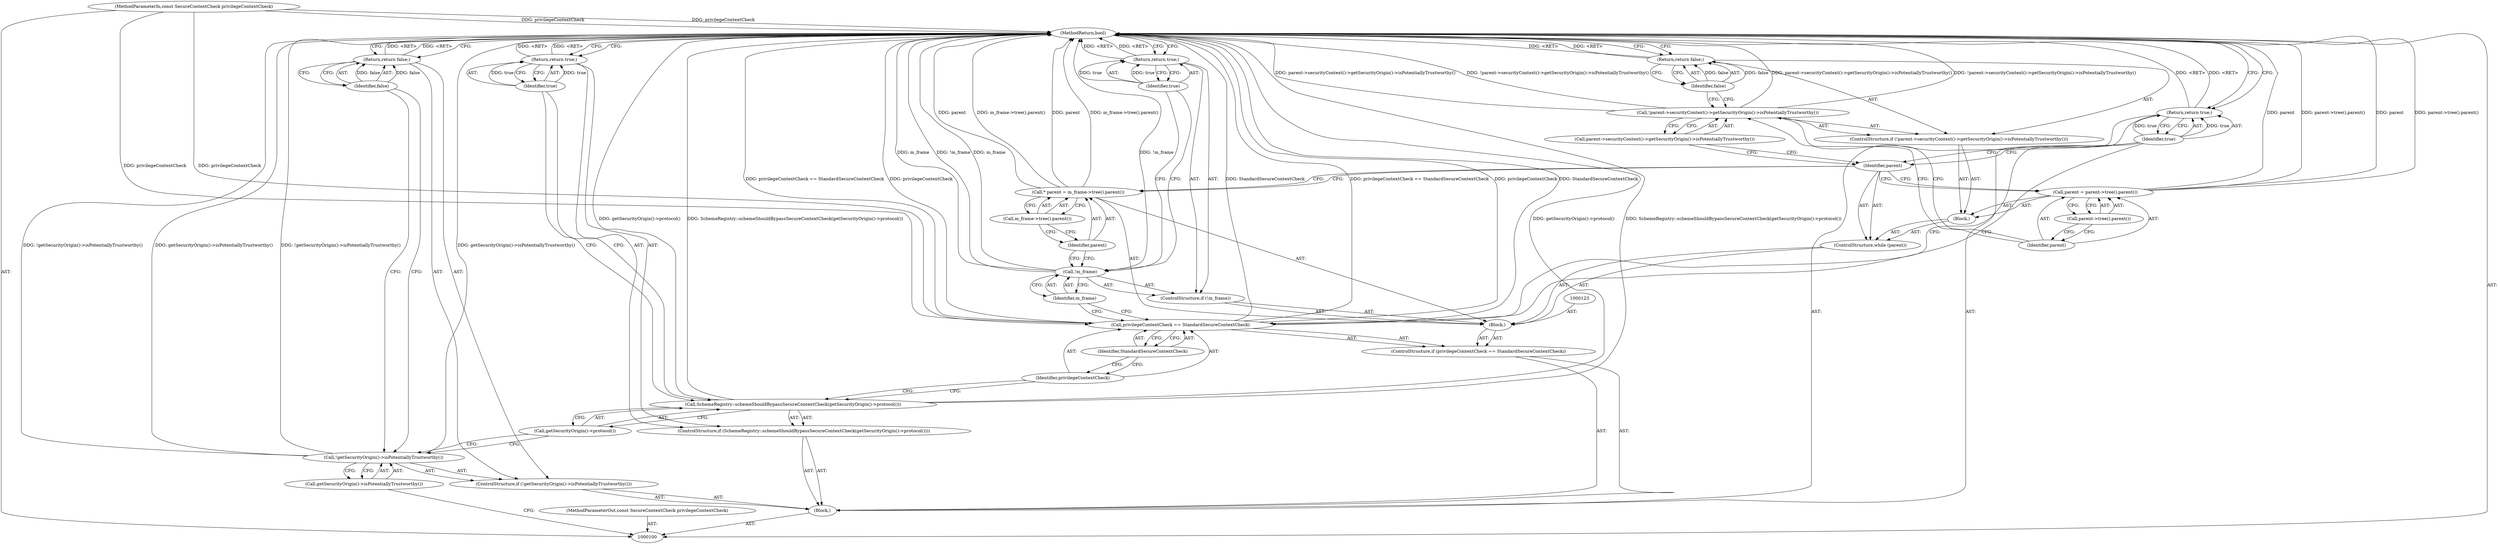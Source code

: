 digraph "0_Chrome_8353baf8d1504dbdd4ad7584ff2466de657521cd_0" {
"1000140" [label="(MethodReturn,bool)"];
"1000101" [label="(MethodParameterIn,const SecureContextCheck privilegeContextCheck)"];
"1000180" [label="(MethodParameterOut,const SecureContextCheck privilegeContextCheck)"];
"1000119" [label="(Call,!m_frame)"];
"1000120" [label="(Identifier,m_frame)"];
"1000118" [label="(ControlStructure,if (!m_frame))"];
"1000121" [label="(Return,return true;)"];
"1000122" [label="(Identifier,true)"];
"1000124" [label="(Call,* parent = m_frame->tree().parent())"];
"1000125" [label="(Identifier,parent)"];
"1000126" [label="(Call,m_frame->tree().parent())"];
"1000117" [label="(Block,)"];
"1000128" [label="(Identifier,parent)"];
"1000129" [label="(Block,)"];
"1000127" [label="(ControlStructure,while (parent))"];
"1000130" [label="(ControlStructure,if (!parent->securityContext()->getSecurityOrigin()->isPotentiallyTrustworthy()))"];
"1000131" [label="(Call,!parent->securityContext()->getSecurityOrigin()->isPotentiallyTrustworthy())"];
"1000132" [label="(Call,parent->securityContext()->getSecurityOrigin()->isPotentiallyTrustworthy())"];
"1000133" [label="(Return,return false;)"];
"1000134" [label="(Identifier,false)"];
"1000135" [label="(Call,parent = parent->tree().parent())"];
"1000136" [label="(Identifier,parent)"];
"1000137" [label="(Call,parent->tree().parent())"];
"1000139" [label="(Identifier,true)"];
"1000138" [label="(Return,return true;)"];
"1000102" [label="(Block,)"];
"1000103" [label="(ControlStructure,if (!getSecurityOrigin()->isPotentiallyTrustworthy()))"];
"1000104" [label="(Call,!getSecurityOrigin()->isPotentiallyTrustworthy())"];
"1000105" [label="(Call,getSecurityOrigin()->isPotentiallyTrustworthy())"];
"1000107" [label="(Identifier,false)"];
"1000106" [label="(Return,return false;)"];
"1000108" [label="(ControlStructure,if (SchemeRegistry::schemeShouldBypassSecureContextCheck(getSecurityOrigin()->protocol())))"];
"1000110" [label="(Call,getSecurityOrigin()->protocol())"];
"1000109" [label="(Call,SchemeRegistry::schemeShouldBypassSecureContextCheck(getSecurityOrigin()->protocol()))"];
"1000112" [label="(Identifier,true)"];
"1000111" [label="(Return,return true;)"];
"1000116" [label="(Identifier,StandardSecureContextCheck)"];
"1000113" [label="(ControlStructure,if (privilegeContextCheck == StandardSecureContextCheck))"];
"1000114" [label="(Call,privilegeContextCheck == StandardSecureContextCheck)"];
"1000115" [label="(Identifier,privilegeContextCheck)"];
"1000140" -> "1000100"  [label="AST: "];
"1000140" -> "1000106"  [label="CFG: "];
"1000140" -> "1000111"  [label="CFG: "];
"1000140" -> "1000121"  [label="CFG: "];
"1000140" -> "1000133"  [label="CFG: "];
"1000140" -> "1000138"  [label="CFG: "];
"1000111" -> "1000140"  [label="DDG: <RET>"];
"1000121" -> "1000140"  [label="DDG: <RET>"];
"1000133" -> "1000140"  [label="DDG: <RET>"];
"1000124" -> "1000140"  [label="DDG: m_frame->tree().parent()"];
"1000124" -> "1000140"  [label="DDG: parent"];
"1000104" -> "1000140"  [label="DDG: !getSecurityOrigin()->isPotentiallyTrustworthy()"];
"1000104" -> "1000140"  [label="DDG: getSecurityOrigin()->isPotentiallyTrustworthy()"];
"1000114" -> "1000140"  [label="DDG: privilegeContextCheck == StandardSecureContextCheck"];
"1000114" -> "1000140"  [label="DDG: privilegeContextCheck"];
"1000114" -> "1000140"  [label="DDG: StandardSecureContextCheck"];
"1000131" -> "1000140"  [label="DDG: parent->securityContext()->getSecurityOrigin()->isPotentiallyTrustworthy()"];
"1000131" -> "1000140"  [label="DDG: !parent->securityContext()->getSecurityOrigin()->isPotentiallyTrustworthy()"];
"1000135" -> "1000140"  [label="DDG: parent"];
"1000135" -> "1000140"  [label="DDG: parent->tree().parent()"];
"1000119" -> "1000140"  [label="DDG: !m_frame"];
"1000119" -> "1000140"  [label="DDG: m_frame"];
"1000101" -> "1000140"  [label="DDG: privilegeContextCheck"];
"1000109" -> "1000140"  [label="DDG: getSecurityOrigin()->protocol()"];
"1000109" -> "1000140"  [label="DDG: SchemeRegistry::schemeShouldBypassSecureContextCheck(getSecurityOrigin()->protocol())"];
"1000138" -> "1000140"  [label="DDG: <RET>"];
"1000106" -> "1000140"  [label="DDG: <RET>"];
"1000101" -> "1000100"  [label="AST: "];
"1000101" -> "1000140"  [label="DDG: privilegeContextCheck"];
"1000101" -> "1000114"  [label="DDG: privilegeContextCheck"];
"1000180" -> "1000100"  [label="AST: "];
"1000119" -> "1000118"  [label="AST: "];
"1000119" -> "1000120"  [label="CFG: "];
"1000120" -> "1000119"  [label="AST: "];
"1000122" -> "1000119"  [label="CFG: "];
"1000125" -> "1000119"  [label="CFG: "];
"1000119" -> "1000140"  [label="DDG: !m_frame"];
"1000119" -> "1000140"  [label="DDG: m_frame"];
"1000120" -> "1000119"  [label="AST: "];
"1000120" -> "1000114"  [label="CFG: "];
"1000119" -> "1000120"  [label="CFG: "];
"1000118" -> "1000117"  [label="AST: "];
"1000119" -> "1000118"  [label="AST: "];
"1000121" -> "1000118"  [label="AST: "];
"1000121" -> "1000118"  [label="AST: "];
"1000121" -> "1000122"  [label="CFG: "];
"1000122" -> "1000121"  [label="AST: "];
"1000140" -> "1000121"  [label="CFG: "];
"1000121" -> "1000140"  [label="DDG: <RET>"];
"1000122" -> "1000121"  [label="DDG: true"];
"1000122" -> "1000121"  [label="AST: "];
"1000122" -> "1000119"  [label="CFG: "];
"1000121" -> "1000122"  [label="CFG: "];
"1000122" -> "1000121"  [label="DDG: true"];
"1000124" -> "1000117"  [label="AST: "];
"1000124" -> "1000126"  [label="CFG: "];
"1000125" -> "1000124"  [label="AST: "];
"1000126" -> "1000124"  [label="AST: "];
"1000128" -> "1000124"  [label="CFG: "];
"1000124" -> "1000140"  [label="DDG: m_frame->tree().parent()"];
"1000124" -> "1000140"  [label="DDG: parent"];
"1000125" -> "1000124"  [label="AST: "];
"1000125" -> "1000119"  [label="CFG: "];
"1000126" -> "1000125"  [label="CFG: "];
"1000126" -> "1000124"  [label="AST: "];
"1000126" -> "1000125"  [label="CFG: "];
"1000124" -> "1000126"  [label="CFG: "];
"1000117" -> "1000113"  [label="AST: "];
"1000118" -> "1000117"  [label="AST: "];
"1000123" -> "1000117"  [label="AST: "];
"1000124" -> "1000117"  [label="AST: "];
"1000127" -> "1000117"  [label="AST: "];
"1000128" -> "1000127"  [label="AST: "];
"1000128" -> "1000135"  [label="CFG: "];
"1000128" -> "1000124"  [label="CFG: "];
"1000132" -> "1000128"  [label="CFG: "];
"1000139" -> "1000128"  [label="CFG: "];
"1000129" -> "1000127"  [label="AST: "];
"1000130" -> "1000129"  [label="AST: "];
"1000135" -> "1000129"  [label="AST: "];
"1000127" -> "1000117"  [label="AST: "];
"1000128" -> "1000127"  [label="AST: "];
"1000129" -> "1000127"  [label="AST: "];
"1000130" -> "1000129"  [label="AST: "];
"1000131" -> "1000130"  [label="AST: "];
"1000133" -> "1000130"  [label="AST: "];
"1000131" -> "1000130"  [label="AST: "];
"1000131" -> "1000132"  [label="CFG: "];
"1000132" -> "1000131"  [label="AST: "];
"1000134" -> "1000131"  [label="CFG: "];
"1000136" -> "1000131"  [label="CFG: "];
"1000131" -> "1000140"  [label="DDG: parent->securityContext()->getSecurityOrigin()->isPotentiallyTrustworthy()"];
"1000131" -> "1000140"  [label="DDG: !parent->securityContext()->getSecurityOrigin()->isPotentiallyTrustworthy()"];
"1000132" -> "1000131"  [label="AST: "];
"1000132" -> "1000128"  [label="CFG: "];
"1000131" -> "1000132"  [label="CFG: "];
"1000133" -> "1000130"  [label="AST: "];
"1000133" -> "1000134"  [label="CFG: "];
"1000134" -> "1000133"  [label="AST: "];
"1000140" -> "1000133"  [label="CFG: "];
"1000133" -> "1000140"  [label="DDG: <RET>"];
"1000134" -> "1000133"  [label="DDG: false"];
"1000134" -> "1000133"  [label="AST: "];
"1000134" -> "1000131"  [label="CFG: "];
"1000133" -> "1000134"  [label="CFG: "];
"1000134" -> "1000133"  [label="DDG: false"];
"1000135" -> "1000129"  [label="AST: "];
"1000135" -> "1000137"  [label="CFG: "];
"1000136" -> "1000135"  [label="AST: "];
"1000137" -> "1000135"  [label="AST: "];
"1000128" -> "1000135"  [label="CFG: "];
"1000135" -> "1000140"  [label="DDG: parent"];
"1000135" -> "1000140"  [label="DDG: parent->tree().parent()"];
"1000136" -> "1000135"  [label="AST: "];
"1000136" -> "1000131"  [label="CFG: "];
"1000137" -> "1000136"  [label="CFG: "];
"1000137" -> "1000135"  [label="AST: "];
"1000137" -> "1000136"  [label="CFG: "];
"1000135" -> "1000137"  [label="CFG: "];
"1000139" -> "1000138"  [label="AST: "];
"1000139" -> "1000128"  [label="CFG: "];
"1000139" -> "1000114"  [label="CFG: "];
"1000138" -> "1000139"  [label="CFG: "];
"1000139" -> "1000138"  [label="DDG: true"];
"1000138" -> "1000102"  [label="AST: "];
"1000138" -> "1000139"  [label="CFG: "];
"1000139" -> "1000138"  [label="AST: "];
"1000140" -> "1000138"  [label="CFG: "];
"1000138" -> "1000140"  [label="DDG: <RET>"];
"1000139" -> "1000138"  [label="DDG: true"];
"1000102" -> "1000100"  [label="AST: "];
"1000103" -> "1000102"  [label="AST: "];
"1000108" -> "1000102"  [label="AST: "];
"1000113" -> "1000102"  [label="AST: "];
"1000138" -> "1000102"  [label="AST: "];
"1000103" -> "1000102"  [label="AST: "];
"1000104" -> "1000103"  [label="AST: "];
"1000106" -> "1000103"  [label="AST: "];
"1000104" -> "1000103"  [label="AST: "];
"1000104" -> "1000105"  [label="CFG: "];
"1000105" -> "1000104"  [label="AST: "];
"1000107" -> "1000104"  [label="CFG: "];
"1000110" -> "1000104"  [label="CFG: "];
"1000104" -> "1000140"  [label="DDG: !getSecurityOrigin()->isPotentiallyTrustworthy()"];
"1000104" -> "1000140"  [label="DDG: getSecurityOrigin()->isPotentiallyTrustworthy()"];
"1000105" -> "1000104"  [label="AST: "];
"1000105" -> "1000100"  [label="CFG: "];
"1000104" -> "1000105"  [label="CFG: "];
"1000107" -> "1000106"  [label="AST: "];
"1000107" -> "1000104"  [label="CFG: "];
"1000106" -> "1000107"  [label="CFG: "];
"1000107" -> "1000106"  [label="DDG: false"];
"1000106" -> "1000103"  [label="AST: "];
"1000106" -> "1000107"  [label="CFG: "];
"1000107" -> "1000106"  [label="AST: "];
"1000140" -> "1000106"  [label="CFG: "];
"1000106" -> "1000140"  [label="DDG: <RET>"];
"1000107" -> "1000106"  [label="DDG: false"];
"1000108" -> "1000102"  [label="AST: "];
"1000109" -> "1000108"  [label="AST: "];
"1000111" -> "1000108"  [label="AST: "];
"1000110" -> "1000109"  [label="AST: "];
"1000110" -> "1000104"  [label="CFG: "];
"1000109" -> "1000110"  [label="CFG: "];
"1000109" -> "1000108"  [label="AST: "];
"1000109" -> "1000110"  [label="CFG: "];
"1000110" -> "1000109"  [label="AST: "];
"1000112" -> "1000109"  [label="CFG: "];
"1000115" -> "1000109"  [label="CFG: "];
"1000109" -> "1000140"  [label="DDG: getSecurityOrigin()->protocol()"];
"1000109" -> "1000140"  [label="DDG: SchemeRegistry::schemeShouldBypassSecureContextCheck(getSecurityOrigin()->protocol())"];
"1000112" -> "1000111"  [label="AST: "];
"1000112" -> "1000109"  [label="CFG: "];
"1000111" -> "1000112"  [label="CFG: "];
"1000112" -> "1000111"  [label="DDG: true"];
"1000111" -> "1000108"  [label="AST: "];
"1000111" -> "1000112"  [label="CFG: "];
"1000112" -> "1000111"  [label="AST: "];
"1000140" -> "1000111"  [label="CFG: "];
"1000111" -> "1000140"  [label="DDG: <RET>"];
"1000112" -> "1000111"  [label="DDG: true"];
"1000116" -> "1000114"  [label="AST: "];
"1000116" -> "1000115"  [label="CFG: "];
"1000114" -> "1000116"  [label="CFG: "];
"1000113" -> "1000102"  [label="AST: "];
"1000114" -> "1000113"  [label="AST: "];
"1000117" -> "1000113"  [label="AST: "];
"1000114" -> "1000113"  [label="AST: "];
"1000114" -> "1000116"  [label="CFG: "];
"1000115" -> "1000114"  [label="AST: "];
"1000116" -> "1000114"  [label="AST: "];
"1000120" -> "1000114"  [label="CFG: "];
"1000139" -> "1000114"  [label="CFG: "];
"1000114" -> "1000140"  [label="DDG: privilegeContextCheck == StandardSecureContextCheck"];
"1000114" -> "1000140"  [label="DDG: privilegeContextCheck"];
"1000114" -> "1000140"  [label="DDG: StandardSecureContextCheck"];
"1000101" -> "1000114"  [label="DDG: privilegeContextCheck"];
"1000115" -> "1000114"  [label="AST: "];
"1000115" -> "1000109"  [label="CFG: "];
"1000116" -> "1000115"  [label="CFG: "];
}
